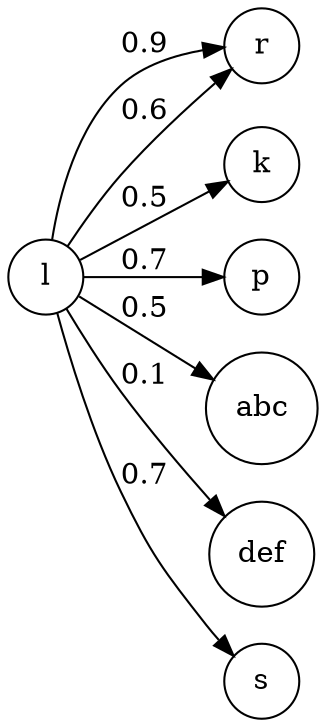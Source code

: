 digraph net {
rankdir=LR;
node [shape=circle];
l -> r [ label = 0.9 ];
l -> r [ label = 0.6 ];
l -> k [ label = 0.5 ];
l -> p [ label = 0.7 ];
l -> abc [ label = 0.5 ];
l -> def [ label = 0.1 ];
l -> s [ label = 0.7 ];
}
